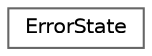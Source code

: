 digraph "Graphical Class Hierarchy"
{
 // LATEX_PDF_SIZE
  bgcolor="transparent";
  edge [fontname=Helvetica,fontsize=10,labelfontname=Helvetica,labelfontsize=10];
  node [fontname=Helvetica,fontsize=10,shape=box,height=0.2,width=0.4];
  rankdir="LR";
  Node0 [id="Node000000",label="ErrorState",height=0.2,width=0.4,color="grey40", fillcolor="white", style="filled",URL="$class_error_state.html",tooltip="This class is used to store error states."];
}
